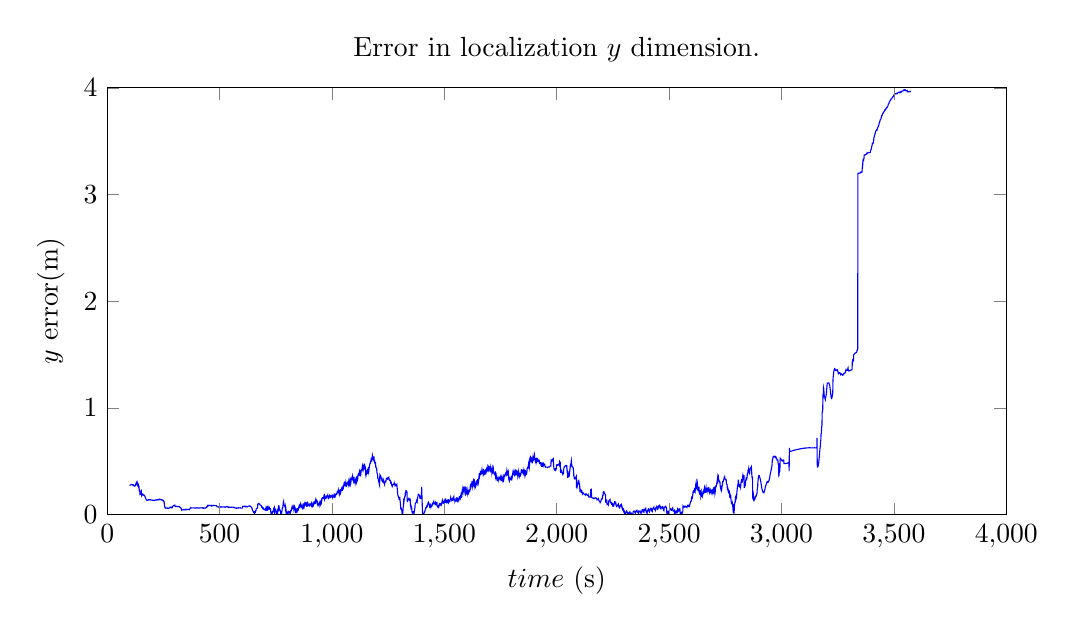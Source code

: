 % This file was created by matplotlib v0.1.0.
% Copyright (c) 2010--2014, Nico Schlömer <nico.schloemer@gmail.com>
% All rights reserved.
% 
% The lastest updates can be retrieved from
% 
% https://github.com/nschloe/matplotlib2tikz
% 
% where you can also submit bug reports and leavecomments.
% 
\begin{tikzpicture}

\begin{axis}[
title={Error in localization $y$ dimension.},
xlabel={$time$ (s)},
ylabel={$y$ error(m)},
xmin=0, xmax=4000,
ymin=0, ymax=4,
axis on top,
width=13cm,
height=7cm
]
\addplot [blue]
coordinates {
(100,0.278)
(101,0.276)
(102,0.278)
(103,0.278)
(104,0.276)
(105,0.277)
(106,0.278)
(107,0.281)
(108,0.281)
(109,0.28)
(110,0.28)
(111,0.279)
(112,0.279)
(113,0.279)
(114,0.279)
(115,0.273)
(116,0.273)
(117,0.275)
(118,0.27)
(119,0.271)
(120,0.269)
(121,0.269)
(122,0.266)
(123,0.267)
(124,0.268)
(125,0.27)
(126,0.28)
(127,0.283)
(128,0.291)
(129,0.295)
(130,0.299)
(131,0.302)
(132,0.306)
(133,0.285)
(134,0.288)
(135,0.292)
(136,0.275)
(137,0.279)
(138,0.282)
(139,0.283)
(140,0.254)
(141,0.255)
(142,0.257)
(143,0.217)
(144,0.216)
(145,0.218)
(146,0.19)
(147,0.192)
(148,0.195)
(149,0.2)
(150,0.203)
(151,0.209)
(152,0.215)
(153,0.18)
(154,0.185)
(155,0.19)
(156,0.19)
(157,0.185)
(158,0.185)
(159,0.188)
(160,0.181)
(161,0.183)
(162,0.184)
(163,0.184)
(164,0.182)
(165,0.181)
(166,0.177)
(167,0.174)
(168,0.17)
(169,0.164)
(170,0.16)
(171,0.153)
(172,0.148)
(173,0.143)
(174,0.14)
(175,0.136)
(176,0.136)
(177,0.135)
(178,0.134)
(179,0.133)
(180,0.134)
(181,0.136)
(182,0.135)
(183,0.138)
(184,0.137)
(185,0.138)
(186,0.139)
(187,0.139)
(188,0.139)
(189,0.14)
(190,0.139)
(191,0.139)
(192,0.14)
(193,0.139)
(194,0.138)
(195,0.138)
(196,0.136)
(197,0.136)
(198,0.135)
(199,0.135)
(200,0.134)
(201,0.135)
(202,0.134)
(203,0.134)
(204,0.133)
(205,0.132)
(206,0.133)
(207,0.132)
(208,0.132)
(209,0.132)
(210,0.131)
(211,0.133)
(212,0.133)
(213,0.136)
(214,0.136)
(215,0.136)
(216,0.135)
(217,0.135)
(218,0.136)
(219,0.135)
(220,0.135)
(221,0.135)
(222,0.139)
(223,0.139)
(224,0.14)
(225,0.137)
(226,0.137)
(227,0.137)
(228,0.137)
(229,0.142)
(230,0.142)
(231,0.142)
(232,0.143)
(233,0.143)
(234,0.139)
(235,0.14)
(236,0.14)
(237,0.141)
(238,0.141)
(239,0.141)
(240,0.139)
(241,0.139)
(242,0.136)
(243,0.136)
(244,0.138)
(245,0.137)
(246,0.135)
(247,0.133)
(248,0.13)
(249,0.129)
(250,0.13)
(251,0.121)
(252,0.12)
(253,0.121)
(254,0.106)
(255,0.079)
(256,0.077)
(257,0.065)
(258,0.062)
(259,0.061)
(260,0.062)
(261,0.06)
(262,0.061)
(263,0.06)
(264,0.061)
(265,0.061)
(266,0.061)
(267,0.059)
(268,0.06)
(269,0.058)
(270,0.057)
(271,0.056)
(272,0.056)
(273,0.059)
(274,0.06)
(275,0.061)
(276,0.061)
(277,0.062)
(278,0.063)
(279,0.064)
(280,0.069)
(281,0.066)
(282,0.066)
(283,0.067)
(284,0.067)
(285,0.066)
(286,0.068)
(287,0.067)
(288,0.061)
(289,0.062)
(290,0.072)
(291,0.077)
(292,0.078)
(293,0.08)
(294,0.082)
(295,0.084)
(296,0.086)
(297,0.086)
(298,0.086)
(299,0.087)
(300,0.087)
(301,0.088)
(302,0.075)
(303,0.074)
(304,0.075)
(305,0.075)
(306,0.074)
(307,0.074)
(308,0.077)
(309,0.076)
(310,0.077)
(311,0.077)
(312,0.075)
(313,0.076)
(314,0.076)
(315,0.074)
(316,0.075)
(317,0.075)
(318,0.074)
(319,0.074)
(320,0.074)
(321,0.073)
(322,0.073)
(323,0.069)
(324,0.068)
(325,0.066)
(326,0.066)
(327,0.062)
(328,0.061)
(329,0.058)
(330,0.053)
(331,0.043)
(332,0.045)
(333,0.044)
(334,0.044)
(335,0.043)
(336,0.044)
(337,0.044)
(338,0.045)
(339,0.045)
(340,0.044)
(341,0.044)
(342,0.044)
(343,0.045)
(344,0.045)
(345,0.045)
(346,0.045)
(347,0.048)
(348,0.047)
(349,0.047)
(350,0.046)
(351,0.048)
(352,0.046)
(353,0.047)
(354,0.046)
(355,0.046)
(356,0.047)
(357,0.047)
(358,0.047)
(359,0.047)
(360,0.048)
(361,0.048)
(362,0.048)
(363,0.049)
(364,0.049)
(365,0.047)
(366,0.049)
(367,0.05)
(368,0.052)
(369,0.057)
(370,0.061)
(371,0.062)
(372,0.064)
(373,0.063)
(374,0.063)
(375,0.062)
(376,0.061)
(377,0.062)
(378,0.062)
(379,0.063)
(380,0.063)
(381,0.063)
(382,0.063)
(383,0.063)
(384,0.063)
(385,0.063)
(386,0.063)
(387,0.063)
(388,0.063)
(389,0.062)
(390,0.062)
(391,0.059)
(392,0.06)
(393,0.061)
(394,0.061)
(395,0.061)
(396,0.061)
(397,0.063)
(398,0.063)
(399,0.063)
(400,0.064)
(401,0.062)
(402,0.061)
(403,0.062)
(404,0.061)
(405,0.06)
(406,0.061)
(407,0.061)
(408,0.06)
(409,0.061)
(410,0.061)
(411,0.061)
(412,0.061)
(413,0.062)
(414,0.062)
(415,0.062)
(416,0.062)
(417,0.063)
(418,0.064)
(419,0.063)
(420,0.063)
(421,0.063)
(422,0.063)
(423,0.063)
(424,0.062)
(425,0.063)
(426,0.059)
(427,0.058)
(428,0.058)
(429,0.061)
(430,0.062)
(431,0.061)
(432,0.061)
(433,0.06)
(434,0.06)
(435,0.06)
(436,0.059)
(437,0.06)
(438,0.06)
(439,0.061)
(440,0.066)
(441,0.069)
(442,0.067)
(443,0.069)
(444,0.073)
(445,0.072)
(446,0.082)
(447,0.086)
(448,0.087)
(449,0.086)
(450,0.083)
(451,0.085)
(452,0.085)
(453,0.085)
(454,0.086)
(455,0.086)
(456,0.087)
(457,0.084)
(458,0.084)
(459,0.084)
(460,0.084)
(461,0.081)
(462,0.081)
(463,0.081)
(464,0.08)
(465,0.086)
(466,0.085)
(467,0.085)
(468,0.082)
(469,0.082)
(470,0.082)
(471,0.085)
(472,0.086)
(473,0.085)
(474,0.085)
(475,0.084)
(476,0.084)
(477,0.084)
(478,0.085)
(479,0.084)
(480,0.084)
(481,0.084)
(482,0.084)
(483,0.084)
(484,0.084)
(485,0.084)
(486,0.084)
(487,0.079)
(488,0.077)
(489,0.073)
(490,0.072)
(491,0.072)
(492,0.072)
(493,0.072)
(494,0.073)
(495,0.072)
(496,0.07)
(497,0.07)
(498,0.067)
(499,0.067)
(500,0.068)
(501,0.068)
(502,0.069)
(503,0.071)
(504,0.072)
(505,0.071)
(506,0.071)
(507,0.072)
(508,0.07)
(509,0.071)
(510,0.07)
(511,0.071)
(512,0.071)
(513,0.071)
(514,0.072)
(515,0.072)
(516,0.072)
(517,0.072)
(518,0.072)
(519,0.071)
(520,0.072)
(521,0.071)
(522,0.071)
(523,0.069)
(524,0.069)
(525,0.068)
(526,0.07)
(527,0.07)
(528,0.07)
(529,0.074)
(530,0.073)
(531,0.074)
(532,0.074)
(533,0.074)
(534,0.074)
(535,0.074)
(536,0.071)
(537,0.071)
(538,0.07)
(539,0.068)
(540,0.066)
(541,0.066)
(542,0.07)
(543,0.068)
(544,0.069)
(545,0.069)
(546,0.069)
(547,0.069)
(548,0.069)
(549,0.067)
(550,0.067)
(551,0.067)
(552,0.067)
(553,0.069)
(554,0.068)
(555,0.068)
(556,0.068)
(557,0.07)
(558,0.07)
(559,0.07)
(560,0.07)
(561,0.07)
(562,0.07)
(563,0.065)
(564,0.065)
(565,0.065)
(566,0.066)
(567,0.064)
(568,0.062)
(569,0.062)
(570,0.063)
(571,0.063)
(572,0.059)
(573,0.059)
(574,0.059)
(575,0.058)
(576,0.062)
(577,0.062)
(578,0.062)
(579,0.061)
(580,0.061)
(581,0.06)
(582,0.06)
(583,0.062)
(584,0.061)
(585,0.061)
(586,0.063)
(587,0.062)
(588,0.062)
(589,0.062)
(590,0.062)
(591,0.062)
(592,0.063)
(593,0.061)
(594,0.061)
(595,0.06)
(596,0.06)
(597,0.06)
(598,0.06)
(599,0.06)
(600,0.06)
(601,0.06)
(602,0.063)
(603,0.076)
(604,0.078)
(605,0.078)
(606,0.078)
(607,0.079)
(608,0.079)
(609,0.079)
(610,0.079)
(611,0.079)
(612,0.079)
(613,0.075)
(614,0.076)
(615,0.073)
(616,0.076)
(617,0.074)
(618,0.074)
(619,0.075)
(620,0.075)
(621,0.075)
(622,0.072)
(623,0.074)
(624,0.073)
(625,0.073)
(626,0.075)
(627,0.077)
(628,0.078)
(629,0.079)
(630,0.079)
(631,0.081)
(632,0.081)
(633,0.08)
(634,0.079)
(635,0.081)
(636,0.08)
(637,0.078)
(638,0.076)
(639,0.075)
(640,0.072)
(641,0.07)
(642,0.067)
(643,0.061)
(644,0.058)
(645,0.053)
(646,0.043)
(647,0.038)
(648,0.035)
(649,0.031)
(650,0.028)
(651,0.022)
(652,0.019)
(653,0.016)
(654,0.013)
(655,0.01)
(656,0.023)
(657,0.021)
(658,0.018)
(659,0.018)
(660,0.033)
(661,0.033)
(662,0.035)
(663,0.055)
(664,0.057)
(665,0.058)
(666,0.058)
(667,0.058)
(668,0.06)
(669,0.061)
(670,0.097)
(671,0.099)
(672,0.099)
(673,0.1)
(674,0.103)
(675,0.101)
(676,0.101)
(677,0.097)
(678,0.097)
(679,0.097)
(680,0.09)
(681,0.089)
(682,0.088)
(683,0.087)
(684,0.086)
(685,0.084)
(686,0.082)
(687,0.071)
(688,0.068)
(689,0.071)
(690,0.071)
(691,0.065)
(692,0.056)
(693,0.054)
(694,0.057)
(695,0.059)
(696,0.052)
(697,0.051)
(698,0.046)
(699,0.043)
(700,0.043)
(701,0.049)
(702,0.049)
(703,0.045)
(704,0.05)
(705,0.042)
(706,0.042)
(707,0.063)
(708,0.058)
(709,0.05)
(710,0.057)
(711,0.041)
(712,0.039)
(713,0.042)
(714,0.073)
(715,0.076)
(716,0.066)
(717,0.059)
(718,0.055)
(719,0.059)
(720,0.07)
(721,0.07)
(722,0.058)
(723,0.049)
(724,0.048)
(725,0.052)
(726,0.053)
(727,0.042)
(728,0.021)
(729,0.014)
(730,0.005)
(731,0.018)
(732,0.014)
(733,0.003)
(734,0.008)
(735,0.018)
(736,0.027)
(737,0.025)
(738,0.024)
(739,0.026)
(740,0.037)
(741,0.057)
(742,0.058)
(743,0.065)
(744,0.069)
(745,0.027)
(746,0.039)
(747,0.05)
(748,0.051)
(749,0.05)
(750,0.043)
(751,0.034)
(752,0.013)
(753,0.009)
(754,0.012)
(755,0.008)
(756,0.013)
(757,0.024)
(758,0.018)
(759,0.043)
(760,0.04)
(761,0.038)
(762,0.076)
(763,0.082)
(764,0.081)
(765,0.072)
(766,0.047)
(767,0.043)
(768,0.041)
(769,0.035)
(770,0.038)
(771,0.032)
(772,0.004)
(773,0.004)
(774,0.004)
(775,0.005)
(776,0.014)
(777,0.023)
(778,0.037)
(779,0.06)
(780,0.059)
(781,0.065)
(782,0.079)
(783,0.098)
(784,0.112)
(785,0.121)
(786,0.092)
(787,0.089)
(788,0.083)
(789,0.081)
(790,0.076)
(791,0.08)
(792,0.086)
(793,0.037)
(794,0.036)
(795,0.026)
(796,0.038)
(797,0.019)
(798,0.02)
(799,0.02)
(800,0.01)
(801,0.013)
(802,0.012)
(803,0.009)
(804,0.027)
(805,0.029)
(806,0.016)
(807,0.02)
(808,0.024)
(809,0.025)
(810,0.024)
(811,0.025)
(812,0.026)
(813,0.005)
(814,0.007)
(815,0.018)
(816,0.035)
(817,0.038)
(818,0.037)
(819,0.036)
(820,0.046)
(821,0.059)
(822,0.069)
(823,0.075)
(824,0.063)
(825,0.061)
(826,0.057)
(827,0.059)
(828,0.063)
(829,0.074)
(830,0.079)
(831,0.046)
(832,0.055)
(833,0.063)
(834,0.072)
(835,0.065)
(836,0.064)
(837,0.06)
(838,0.02)
(839,0.022)
(840,0.027)
(841,0.048)
(842,0.051)
(843,0.052)
(844,0.022)
(845,0.024)
(846,0.038)
(847,0.049)
(848,0.045)
(849,0.047)
(850,0.044)
(851,0.052)
(852,0.063)
(853,0.077)
(854,0.082)
(855,0.076)
(856,0.072)
(857,0.085)
(858,0.091)
(859,0.098)
(860,0.079)
(861,0.079)
(862,0.075)
(863,0.069)
(864,0.072)
(865,0.083)
(866,0.089)
(867,0.069)
(868,0.067)
(869,0.06)
(870,0.065)
(871,0.071)
(872,0.08)
(873,0.06)
(874,0.063)
(875,0.06)
(876,0.06)
(877,0.088)
(878,0.103)
(879,0.108)
(880,0.086)
(881,0.087)
(882,0.094)
(883,0.098)
(884,0.111)
(885,0.112)
(886,0.11)
(887,0.078)
(888,0.079)
(889,0.083)
(890,0.099)
(891,0.106)
(892,0.111)
(893,0.105)
(894,0.085)
(895,0.088)
(896,0.094)
(897,0.095)
(898,0.092)
(899,0.088)
(900,0.084)
(901,0.089)
(902,0.092)
(903,0.101)
(904,0.099)
(905,0.093)
(906,0.095)
(907,0.089)
(908,0.1)
(909,0.106)
(910,0.086)
(911,0.083)
(912,0.073)
(913,0.077)
(914,0.085)
(915,0.094)
(916,0.102)
(917,0.088)
(918,0.084)
(919,0.092)
(920,0.099)
(921,0.109)
(922,0.116)
(923,0.119)
(924,0.105)
(925,0.104)
(926,0.11)
(927,0.133)
(928,0.142)
(929,0.13)
(930,0.117)
(931,0.124)
(932,0.127)
(933,0.131)
(934,0.126)
(935,0.124)
(936,0.118)
(937,0.09)
(938,0.094)
(939,0.099)
(940,0.095)
(941,0.099)
(942,0.1)
(943,0.088)
(944,0.102)
(945,0.112)
(946,0.117)
(947,0.102)
(948,0.1)
(949,0.094)
(950,0.109)
(951,0.114)
(952,0.127)
(953,0.134)
(954,0.122)
(955,0.136)
(956,0.145)
(957,0.153)
(958,0.159)
(959,0.159)
(960,0.151)
(961,0.151)
(962,0.152)
(963,0.16)
(964,0.175)
(965,0.182)
(966,0.184)
(967,0.145)
(968,0.152)
(969,0.164)
(970,0.152)
(971,0.152)
(972,0.15)
(973,0.149)
(974,0.152)
(975,0.159)
(976,0.175)
(977,0.175)
(978,0.173)
(979,0.172)
(980,0.174)
(981,0.18)
(982,0.156)
(983,0.156)
(984,0.154)
(985,0.151)
(986,0.156)
(987,0.164)
(988,0.173)
(989,0.166)
(990,0.165)
(991,0.172)
(992,0.166)
(993,0.173)
(994,0.175)
(995,0.174)
(996,0.167)
(997,0.17)
(998,0.173)
(999,0.173)
(1000,0.179)
(1001,0.177)
(1002,0.161)
(1003,0.168)
(1004,0.174)
(1005,0.18)
(1006,0.172)
(1007,0.173)
(1008,0.163)
(1009,0.161)
(1010,0.16)
(1011,0.173)
(1012,0.182)
(1013,0.172)
(1014,0.168)
(1015,0.179)
(1016,0.178)
(1017,0.19)
(1018,0.193)
(1019,0.195)
(1020,0.19)
(1021,0.189)
(1022,0.193)
(1023,0.205)
(1024,0.216)
(1025,0.217)
(1026,0.214)
(1027,0.222)
(1028,0.231)
(1029,0.216)
(1030,0.22)
(1031,0.222)
(1032,0.198)
(1033,0.185)
(1034,0.191)
(1035,0.204)
(1036,0.222)
(1037,0.231)
(1038,0.23)
(1039,0.21)
(1040,0.219)
(1041,0.232)
(1042,0.242)
(1043,0.234)
(1044,0.234)
(1045,0.228)
(1046,0.227)
(1047,0.235)
(1048,0.258)
(1049,0.263)
(1050,0.255)
(1051,0.251)
(1052,0.266)
(1053,0.276)
(1054,0.297)
(1055,0.301)
(1056,0.304)
(1057,0.302)
(1058,0.294)
(1059,0.265)
(1060,0.282)
(1061,0.295)
(1062,0.27)
(1063,0.264)
(1064,0.265)
(1065,0.281)
(1066,0.285)
(1067,0.296)
(1068,0.3)
(1069,0.302)
(1070,0.29)
(1071,0.285)
(1072,0.301)
(1073,0.296)
(1074,0.306)
(1075,0.317)
(1076,0.268)
(1077,0.273)
(1078,0.284)
(1079,0.302)
(1080,0.316)
(1081,0.324)
(1082,0.329)
(1083,0.288)
(1084,0.296)
(1085,0.317)
(1086,0.337)
(1087,0.339)
(1088,0.341)
(1089,0.348)
(1090,0.339)
(1091,0.352)
(1092,0.363)
(1093,0.351)
(1094,0.348)
(1095,0.338)
(1096,0.32)
(1097,0.332)
(1098,0.351)
(1099,0.314)
(1100,0.318)
(1101,0.306)
(1102,0.309)
(1103,0.298)
(1104,0.318)
(1105,0.325)
(1106,0.301)
(1107,0.304)
(1108,0.298)
(1109,0.328)
(1110,0.346)
(1111,0.357)
(1112,0.357)
(1113,0.319)
(1114,0.324)
(1115,0.343)
(1116,0.367)
(1117,0.378)
(1118,0.382)
(1119,0.385)
(1120,0.38)
(1121,0.388)
(1122,0.399)
(1123,0.38)
(1124,0.385)
(1125,0.395)
(1126,0.384)
(1127,0.357)
(1128,0.375)
(1129,0.391)
(1130,0.414)
(1131,0.415)
(1132,0.42)
(1133,0.42)
(1134,0.432)
(1135,0.456)
(1136,0.462)
(1137,0.415)
(1138,0.41)
(1139,0.422)
(1140,0.428)
(1141,0.446)
(1142,0.458)
(1143,0.464)
(1144,0.469)
(1145,0.464)
(1146,0.462)
(1147,0.416)
(1148,0.437)
(1149,0.439)
(1150,0.377)
(1151,0.365)
(1152,0.379)
(1153,0.378)
(1154,0.393)
(1155,0.406)
(1156,0.41)
(1157,0.39)
(1158,0.385)
(1159,0.386)
(1160,0.411)
(1161,0.427)
(1162,0.437)
(1163,0.435)
(1164,0.409)
(1165,0.424)
(1166,0.444)
(1167,0.454)
(1168,0.472)
(1169,0.476)
(1170,0.484)
(1171,0.482)
(1172,0.489)
(1173,0.506)
(1174,0.511)
(1175,0.526)
(1176,0.525)
(1177,0.496)
(1178,0.515)
(1179,0.536)
(1180,0.552)
(1181,0.539)
(1182,0.528)
(1183,0.526)
(1184,0.521)
(1185,0.515)
(1186,0.525)
(1187,0.544)
(1188,0.51)
(1189,0.493)
(1190,0.488)
(1191,0.494)
(1192,0.483)
(1193,0.487)
(1194,0.487)
(1195,0.444)
(1196,0.441)
(1197,0.438)
(1198,0.435)
(1199,0.427)
(1200,0.397)
(1201,0.387)
(1202,0.38)
(1203,0.371)
(1204,0.338)
(1205,0.336)
(1206,0.335)
(1207,0.319)
(1208,0.307)
(1209,0.303)
(1210,0.297)
(1211,0.28)
(1212,0.273)
(1213,0.373)
(1214,0.369)
(1215,0.368)
(1216,0.357)
(1217,0.35)
(1218,0.353)
(1219,0.348)
(1220,0.342)
(1221,0.325)
(1222,0.319)
(1223,0.316)
(1224,0.308)
(1225,0.307)
(1226,0.307)
(1227,0.305)
(1228,0.331)
(1229,0.325)
(1230,0.324)
(1231,0.297)
(1232,0.296)
(1233,0.294)
(1234,0.284)
(1235,0.294)
(1236,0.301)
(1237,0.303)
(1238,0.31)
(1239,0.309)
(1240,0.308)
(1241,0.328)
(1242,0.337)
(1243,0.338)
(1244,0.338)
(1245,0.341)
(1246,0.337)
(1247,0.333)
(1248,0.337)
(1249,0.341)
(1250,0.34)
(1251,0.348)
(1252,0.348)
(1253,0.35)
(1254,0.331)
(1255,0.325)
(1256,0.322)
(1257,0.322)
(1258,0.319)
(1259,0.315)
(1260,0.317)
(1261,0.296)
(1262,0.297)
(1263,0.294)
(1264,0.297)
(1265,0.282)
(1266,0.276)
(1267,0.27)
(1268,0.263)
(1269,0.269)
(1270,0.272)
(1271,0.282)
(1272,0.282)
(1273,0.284)
(1274,0.285)
(1275,0.284)
(1276,0.283)
(1277,0.294)
(1278,0.284)
(1279,0.28)
(1280,0.283)
(1281,0.271)
(1282,0.274)
(1283,0.276)
(1284,0.281)
(1285,0.282)
(1286,0.271)
(1287,0.268)
(1288,0.269)
(1289,0.274)
(1290,0.252)
(1291,0.235)
(1292,0.199)
(1293,0.186)
(1294,0.176)
(1295,0.169)
(1296,0.164)
(1297,0.161)
(1298,0.149)
(1299,0.143)
(1300,0.141)
(1301,0.142)
(1302,0.149)
(1303,0.131)
(1304,0.114)
(1305,0.089)
(1306,0.055)
(1307,0.051)
(1308,0.053)
(1309,0.056)
(1310,0.05)
(1311,0.033)
(1312,0.009)
(1313,0.002)
(1314,0.001)
(1315,0.017)
(1316,0.038)
(1317,0.07)
(1318,0.074)
(1319,0.143)
(1320,0.146)
(1321,0.134)
(1322,0.152)
(1323,0.161)
(1324,0.166)
(1325,0.172)
(1326,0.194)
(1327,0.189)
(1328,0.205)
(1329,0.225)
(1330,0.225)
(1331,0.221)
(1332,0.216)
(1333,0.214)
(1334,0.21)
(1335,0.125)
(1336,0.123)
(1337,0.127)
(1338,0.135)
(1339,0.136)
(1340,0.139)
(1341,0.148)
(1342,0.151)
(1343,0.144)
(1344,0.14)
(1345,0.145)
(1346,0.146)
(1347,0.146)
(1348,0.146)
(1349,0.081)
(1350,0.079)
(1351,0.082)
(1352,0.054)
(1353,0.056)
(1354,0.065)
(1355,0.058)
(1356,0.03)
(1357,0.019)
(1358,0.02)
(1359,0.022)
(1360,0.011)
(1361,0.006)
(1362,0.014)
(1363,0.02)
(1364,0.028)
(1365,0.027)
(1366,0.022)
(1367,0.035)
(1368,0.052)
(1369,0.061)
(1370,0.097)
(1371,0.102)
(1372,0.108)
(1373,0.109)
(1374,0.113)
(1375,0.116)
(1376,0.129)
(1377,0.134)
(1378,0.129)
(1379,0.122)
(1380,0.142)
(1381,0.157)
(1382,0.167)
(1383,0.173)
(1384,0.189)
(1385,0.187)
(1386,0.181)
(1387,0.18)
(1388,0.181)
(1389,0.182)
(1390,0.179)
(1391,0.158)
(1392,0.16)
(1393,0.157)
(1394,0.171)
(1395,0.171)
(1396,0.169)
(1397,0.167)
(1398,0.145)
(1399,0.258)
(1400,0.196)
(1401,0.138)
(1402,0.073)
(1403,0.018)
(1404,0.001)
(1405,0.001)
(1406,0.002)
(1407,0.001)
(1408,0.003)
(1409,0.011)
(1410,0.013)
(1411,0.018)
(1412,0.023)
(1413,0.03)
(1414,0.035)
(1415,0.042)
(1416,0.051)
(1417,0.06)
(1418,0.067)
(1419,0.067)
(1420,0.065)
(1421,0.068)
(1422,0.082)
(1423,0.088)
(1424,0.089)
(1425,0.084)
(1426,0.095)
(1427,0.105)
(1428,0.112)
(1429,0.116)
(1430,0.112)
(1431,0.102)
(1432,0.098)
(1433,0.097)
(1434,0.083)
(1435,0.089)
(1436,0.088)
(1437,0.072)
(1438,0.081)
(1439,0.089)
(1440,0.082)
(1441,0.088)
(1442,0.087)
(1443,0.083)
(1444,0.076)
(1445,0.081)
(1446,0.088)
(1447,0.1)
(1448,0.097)
(1449,0.096)
(1450,0.1)
(1451,0.11)
(1452,0.114)
(1453,0.121)
(1454,0.108)
(1455,0.106)
(1456,0.105)
(1457,0.106)
(1458,0.1)
(1459,0.105)
(1460,0.111)
(1461,0.099)
(1462,0.091)
(1463,0.091)
(1464,0.099)
(1465,0.111)
(1466,0.113)
(1467,0.113)
(1468,0.08)
(1469,0.077)
(1470,0.076)
(1471,0.071)
(1472,0.076)
(1473,0.08)
(1474,0.076)
(1475,0.071)
(1476,0.084)
(1477,0.09)
(1478,0.1)
(1479,0.105)
(1480,0.105)
(1481,0.103)
(1482,0.088)
(1483,0.09)
(1484,0.091)
(1485,0.096)
(1486,0.1)
(1487,0.093)
(1488,0.1)
(1489,0.113)
(1490,0.123)
(1491,0.132)
(1492,0.12)
(1493,0.12)
(1494,0.111)
(1495,0.107)
(1496,0.106)
(1497,0.114)
(1498,0.12)
(1499,0.112)
(1500,0.112)
(1501,0.118)
(1502,0.129)
(1503,0.141)
(1504,0.147)
(1505,0.147)
(1506,0.112)
(1507,0.111)
(1508,0.113)
(1509,0.12)
(1510,0.128)
(1511,0.13)
(1512,0.11)
(1513,0.111)
(1514,0.124)
(1515,0.134)
(1516,0.136)
(1517,0.136)
(1518,0.137)
(1519,0.114)
(1520,0.118)
(1521,0.119)
(1522,0.124)
(1523,0.13)
(1524,0.129)
(1525,0.126)
(1526,0.14)
(1527,0.149)
(1528,0.159)
(1529,0.146)
(1530,0.146)
(1531,0.142)
(1532,0.14)
(1533,0.133)
(1534,0.137)
(1535,0.143)
(1536,0.136)
(1537,0.133)
(1538,0.132)
(1539,0.139)
(1540,0.156)
(1541,0.162)
(1542,0.167)
(1543,0.143)
(1544,0.139)
(1545,0.138)
(1546,0.14)
(1547,0.124)
(1548,0.132)
(1549,0.13)
(1550,0.128)
(1551,0.127)
(1552,0.136)
(1553,0.151)
(1554,0.148)
(1555,0.154)
(1556,0.155)
(1557,0.132)
(1558,0.125)
(1559,0.129)
(1560,0.142)
(1561,0.15)
(1562,0.149)
(1563,0.136)
(1564,0.13)
(1565,0.141)
(1566,0.155)
(1567,0.175)
(1568,0.15)
(1569,0.15)
(1570,0.151)
(1571,0.147)
(1572,0.158)
(1573,0.179)
(1574,0.187)
(1575,0.17)
(1576,0.163)
(1577,0.162)
(1578,0.188)
(1579,0.207)
(1580,0.228)
(1581,0.21)
(1582,0.219)
(1583,0.217)
(1584,0.227)
(1585,0.232)
(1586,0.25)
(1587,0.246)
(1588,0.211)
(1589,0.222)
(1590,0.235)
(1591,0.252)
(1592,0.259)
(1593,0.258)
(1594,0.256)
(1595,0.197)
(1596,0.203)
(1597,0.216)
(1598,0.226)
(1599,0.208)
(1600,0.198)
(1601,0.2)
(1602,0.192)
(1603,0.21)
(1604,0.224)
(1605,0.199)
(1606,0.198)
(1607,0.195)
(1608,0.204)
(1609,0.213)
(1610,0.223)
(1611,0.22)
(1612,0.215)
(1613,0.217)
(1614,0.23)
(1615,0.249)
(1616,0.275)
(1617,0.284)
(1618,0.284)
(1619,0.261)
(1620,0.268)
(1621,0.278)
(1622,0.295)
(1623,0.291)
(1624,0.303)
(1625,0.3)
(1626,0.271)
(1627,0.286)
(1628,0.306)
(1629,0.314)
(1630,0.277)
(1631,0.274)
(1632,0.286)
(1633,0.255)
(1634,0.271)
(1635,0.294)
(1636,0.279)
(1637,0.249)
(1638,0.253)
(1639,0.26)
(1640,0.269)
(1641,0.285)
(1642,0.307)
(1643,0.31)
(1644,0.291)
(1645,0.286)
(1646,0.3)
(1647,0.315)
(1648,0.326)
(1649,0.328)
(1650,0.32)
(1651,0.295)
(1652,0.306)
(1653,0.324)
(1654,0.344)
(1655,0.382)
(1656,0.384)
(1657,0.385)
(1658,0.367)
(1659,0.377)
(1660,0.39)
(1661,0.411)
(1662,0.388)
(1663,0.387)
(1664,0.379)
(1665,0.38)
(1666,0.402)
(1667,0.416)
(1668,0.392)
(1669,0.394)
(1670,0.394)
(1671,0.398)
(1672,0.384)
(1673,0.405)
(1674,0.428)
(1675,0.382)
(1676,0.372)
(1677,0.372)
(1678,0.383)
(1679,0.387)
(1680,0.406)
(1681,0.41)
(1682,0.383)
(1683,0.383)
(1684,0.381)
(1685,0.387)
(1686,0.405)
(1687,0.421)
(1688,0.411)
(1689,0.402)
(1690,0.403)
(1691,0.414)
(1692,0.434)
(1693,0.435)
(1694,0.459)
(1695,0.456)
(1696,0.448)
(1697,0.423)
(1698,0.431)
(1699,0.438)
(1700,0.432)
(1701,0.437)
(1702,0.419)
(1703,0.408)
(1704,0.405)
(1705,0.416)
(1706,0.437)
(1707,0.421)
(1708,0.424)
(1709,0.425)
(1710,0.42)
(1711,0.399)
(1712,0.419)
(1713,0.432)
(1714,0.409)
(1715,0.4)
(1716,0.407)
(1717,0.412)
(1718,0.426)
(1719,0.405)
(1720,0.403)
(1721,0.381)
(1722,0.38)
(1723,0.382)
(1724,0.377)
(1725,0.39)
(1726,0.39)
(1727,0.393)
(1728,0.363)
(1729,0.377)
(1730,0.392)
(1731,0.357)
(1732,0.363)
(1733,0.361)
(1734,0.324)
(1735,0.322)
(1736,0.33)
(1737,0.342)
(1738,0.341)
(1739,0.334)
(1740,0.322)
(1741,0.333)
(1742,0.344)
(1743,0.35)
(1744,0.346)
(1745,0.346)
(1746,0.341)
(1747,0.334)
(1748,0.34)
(1749,0.35)
(1750,0.336)
(1751,0.338)
(1752,0.327)
(1753,0.331)
(1754,0.348)
(1755,0.355)
(1756,0.319)
(1757,0.319)
(1758,0.32)
(1759,0.316)
(1760,0.329)
(1761,0.34)
(1762,0.309)
(1763,0.311)
(1764,0.322)
(1765,0.334)
(1766,0.351)
(1767,0.366)
(1768,0.364)
(1769,0.36)
(1770,0.362)
(1771,0.373)
(1772,0.383)
(1773,0.389)
(1774,0.392)
(1775,0.379)
(1776,0.374)
(1777,0.39)
(1778,0.408)
(1779,0.392)
(1780,0.396)
(1781,0.399)
(1782,0.375)
(1783,0.377)
(1784,0.38)
(1785,0.39)
(1786,0.341)
(1787,0.33)
(1788,0.323)
(1789,0.315)
(1790,0.326)
(1791,0.337)
(1792,0.331)
(1793,0.335)
(1794,0.336)
(1795,0.335)
(1796,0.331)
(1797,0.346)
(1798,0.357)
(1799,0.355)
(1800,0.348)
(1801,0.338)
(1802,0.347)
(1803,0.37)
(1804,0.384)
(1805,0.396)
(1806,0.373)
(1807,0.375)
(1808,0.376)
(1809,0.383)
(1810,0.389)
(1811,0.403)
(1812,0.395)
(1813,0.364)
(1814,0.365)
(1815,0.379)
(1816,0.397)
(1817,0.413)
(1818,0.417)
(1819,0.414)
(1820,0.374)
(1821,0.375)
(1822,0.383)
(1823,0.388)
(1824,0.397)
(1825,0.388)
(1826,0.378)
(1827,0.356)
(1828,0.367)
(1829,0.392)
(1830,0.403)
(1831,0.379)
(1832,0.38)
(1833,0.38)
(1834,0.359)
(1835,0.367)
(1836,0.381)
(1837,0.378)
(1838,0.362)
(1839,0.364)
(1840,0.375)
(1841,0.389)
(1842,0.41)
(1843,0.419)
(1844,0.42)
(1845,0.398)
(1846,0.395)
(1847,0.398)
(1848,0.395)
(1849,0.408)
(1850,0.413)
(1851,0.409)
(1852,0.385)
(1853,0.391)
(1854,0.411)
(1855,0.399)
(1856,0.415)
(1857,0.412)
(1858,0.404)
(1859,0.361)
(1860,0.367)
(1861,0.378)
(1862,0.394)
(1863,0.386)
(1864,0.387)
(1865,0.379)
(1866,0.378)
(1867,0.398)
(1868,0.419)
(1869,0.434)
(1870,0.438)
(1871,0.442)
(1872,0.439)
(1873,0.449)
(1874,0.461)
(1875,0.485)
(1876,0.492)
(1877,0.454)
(1878,0.442)
(1879,0.471)
(1880,0.496)
(1881,0.527)
(1882,0.538)
(1883,0.541)
(1884,0.501)
(1885,0.498)
(1886,0.505)
(1887,0.522)
(1888,0.519)
(1889,0.525)
(1890,0.52)
(1891,0.479)
(1892,0.497)
(1893,0.523)
(1894,0.537)
(1895,0.518)
(1896,0.525)
(1897,0.525)
(1898,0.518)
(1899,0.529)
(1900,0.545)
(1901,0.557)
(1902,0.533)
(1903,0.524)
(1904,0.523)
(1905,0.504)
(1906,0.512)
(1907,0.522)
(1908,0.524)
(1909,0.489)
(1910,0.497)
(1911,0.493)
(1912,0.495)
(1913,0.519)
(1914,0.524)
(1915,0.525)
(1916,0.497)
(1917,0.497)
(1918,0.504)
(1919,0.508)
(1920,0.505)
(1921,0.508)
(1922,0.509)
(1923,0.481)
(1924,0.479)
(1925,0.482)
(1926,0.487)
(1927,0.487)
(1928,0.486)
(1929,0.483)
(1930,0.463)
(1931,0.464)
(1932,0.47)
(1933,0.453)
(1934,0.453)
(1935,0.463)
(1936,0.472)
(1937,0.464)
(1938,0.47)
(1939,0.474)
(1940,0.458)
(1941,0.465)
(1942,0.466)
(1943,0.473)
(1944,0.468)
(1945,0.468)
(1946,0.468)
(1947,0.469)
(1948,0.451)
(1949,0.451)
(1950,0.448)
(1951,0.444)
(1952,0.445)
(1953,0.445)
(1954,0.445)
(1955,0.445)
(1956,0.445)
(1957,0.445)
(1958,0.439)
(1959,0.44)
(1960,0.441)
(1961,0.445)
(1962,0.445)
(1963,0.446)
(1964,0.447)
(1965,0.447)
(1966,0.447)
(1967,0.446)
(1968,0.448)
(1969,0.449)
(1970,0.451)
(1971,0.453)
(1972,0.455)
(1973,0.455)
(1974,0.455)
(1975,0.512)
(1976,0.51)
(1977,0.511)
(1978,0.508)
(1979,0.504)
(1980,0.51)
(1981,0.515)
(1982,0.518)
(1983,0.516)
(1984,0.519)
(1985,0.522)
(1986,0.45)
(1987,0.448)
(1988,0.427)
(1989,0.424)
(1990,0.421)
(1991,0.417)
(1992,0.418)
(1993,0.422)
(1994,0.428)
(1995,0.43)
(1996,0.418)
(1997,0.422)
(1998,0.429)
(1999,0.466)
(2000,0.466)
(2001,0.464)
(2002,0.467)
(2003,0.467)
(2004,0.462)
(2005,0.461)
(2006,0.463)
(2007,0.471)
(2008,0.471)
(2009,0.468)
(2010,0.472)
(2011,0.474)
(2012,0.467)
(2013,0.498)
(2014,0.495)
(2015,0.49)
(2016,0.487)
(2017,0.396)
(2018,0.396)
(2019,0.402)
(2020,0.408)
(2021,0.397)
(2022,0.396)
(2023,0.401)
(2024,0.387)
(2025,0.384)
(2026,0.382)
(2027,0.376)
(2028,0.383)
(2029,0.383)
(2030,0.383)
(2031,0.426)
(2032,0.436)
(2033,0.443)
(2034,0.447)
(2035,0.446)
(2036,0.449)
(2037,0.454)
(2038,0.456)
(2039,0.457)
(2040,0.459)
(2041,0.461)
(2042,0.459)
(2043,0.453)
(2044,0.447)
(2045,0.463)
(2046,0.404)
(2047,0.408)
(2048,0.403)
(2049,0.349)
(2050,0.35)
(2051,0.36)
(2052,0.373)
(2053,0.359)
(2054,0.355)
(2055,0.355)
(2056,0.37)
(2057,0.39)
(2058,0.409)
(2059,0.425)
(2060,0.456)
(2061,0.463)
(2062,0.456)
(2063,0.462)
(2064,0.487)
(2065,0.505)
(2066,0.487)
(2067,0.461)
(2068,0.452)
(2069,0.446)
(2070,0.447)
(2071,0.444)
(2072,0.443)
(2073,0.443)
(2074,0.416)
(2075,0.408)
(2076,0.359)
(2077,0.358)
(2078,0.341)
(2079,0.343)
(2080,0.334)
(2081,0.335)
(2082,0.335)
(2083,0.341)
(2084,0.344)
(2085,0.344)
(2086,0.355)
(2087,0.359)
(2088,0.267)
(2089,0.272)
(2090,0.28)
(2091,0.262)
(2092,0.272)
(2093,0.277)
(2094,0.286)
(2095,0.304)
(2096,0.297)
(2097,0.295)
(2098,0.292)
(2099,0.306)
(2100,0.294)
(2101,0.29)
(2102,0.275)
(2103,0.226)
(2104,0.23)
(2105,0.229)
(2106,0.232)
(2107,0.227)
(2108,0.211)
(2109,0.211)
(2110,0.209)
(2111,0.222)
(2112,0.219)
(2113,0.21)
(2114,0.206)
(2115,0.197)
(2116,0.204)
(2117,0.204)
(2118,0.202)
(2119,0.2)
(2120,0.197)
(2121,0.192)
(2122,0.19)
(2123,0.189)
(2124,0.188)
(2125,0.187)
(2126,0.186)
(2127,0.186)
(2128,0.183)
(2129,0.194)
(2130,0.194)
(2131,0.193)
(2132,0.192)
(2133,0.191)
(2134,0.185)
(2135,0.184)
(2136,0.184)
(2137,0.18)
(2138,0.18)
(2139,0.178)
(2140,0.183)
(2141,0.172)
(2142,0.165)
(2143,0.164)
(2144,0.164)
(2145,0.164)
(2146,0.164)
(2147,0.163)
(2148,0.163)
(2149,0.163)
(2150,0.163)
(2151,0.229)
(2152,0.227)
(2153,0.225)
(2154,0.229)
(2155,0.163)
(2156,0.162)
(2157,0.157)
(2158,0.157)
(2159,0.155)
(2160,0.156)
(2161,0.156)
(2162,0.154)
(2163,0.153)
(2164,0.153)
(2165,0.153)
(2166,0.149)
(2167,0.15)
(2168,0.152)
(2169,0.154)
(2170,0.155)
(2171,0.156)
(2172,0.155)
(2173,0.157)
(2174,0.157)
(2175,0.152)
(2176,0.15)
(2177,0.15)
(2178,0.147)
(2179,0.137)
(2180,0.138)
(2181,0.144)
(2182,0.144)
(2183,0.146)
(2184,0.145)
(2185,0.149)
(2186,0.143)
(2187,0.137)
(2188,0.133)
(2189,0.127)
(2190,0.124)
(2191,0.122)
(2192,0.118)
(2193,0.112)
(2194,0.116)
(2195,0.122)
(2196,0.124)
(2197,0.131)
(2198,0.137)
(2199,0.146)
(2200,0.148)
(2201,0.146)
(2202,0.146)
(2203,0.149)
(2204,0.178)
(2205,0.178)
(2206,0.181)
(2207,0.207)
(2208,0.211)
(2209,0.214)
(2210,0.215)
(2211,0.201)
(2212,0.203)
(2213,0.198)
(2214,0.194)
(2215,0.19)
(2216,0.189)
(2217,0.183)
(2218,0.124)
(2219,0.127)
(2220,0.131)
(2221,0.117)
(2222,0.116)
(2223,0.121)
(2224,0.098)
(2225,0.101)
(2226,0.099)
(2227,0.095)
(2228,0.096)
(2229,0.096)
(2230,0.092)
(2231,0.124)
(2232,0.128)
(2233,0.131)
(2234,0.133)
(2235,0.135)
(2236,0.138)
(2237,0.141)
(2238,0.117)
(2239,0.114)
(2240,0.118)
(2241,0.117)
(2242,0.112)
(2243,0.112)
(2244,0.102)
(2245,0.106)
(2246,0.106)
(2247,0.105)
(2248,0.093)
(2249,0.1)
(2250,0.101)
(2251,0.083)
(2252,0.079)
(2253,0.078)
(2254,0.095)
(2255,0.096)
(2256,0.099)
(2257,0.104)
(2258,0.121)
(2259,0.121)
(2260,0.119)
(2261,0.112)
(2262,0.114)
(2263,0.114)
(2264,0.084)
(2265,0.083)
(2266,0.078)
(2267,0.075)
(2268,0.08)
(2269,0.082)
(2270,0.087)
(2271,0.089)
(2272,0.09)
(2273,0.093)
(2274,0.097)
(2275,0.08)
(2276,0.077)
(2277,0.071)
(2278,0.065)
(2279,0.064)
(2280,0.062)
(2281,0.08)
(2282,0.084)
(2283,0.083)
(2284,0.088)
(2285,0.087)
(2286,0.09)
(2287,0.094)
(2288,0.074)
(2289,0.073)
(2290,0.069)
(2291,0.072)
(2292,0.047)
(2293,0.043)
(2294,0.042)
(2295,0.045)
(2296,0.05)
(2297,0.052)
(2298,0.029)
(2299,0.031)
(2300,0.035)
(2301,0.034)
(2302,0.003)
(2303,0.002)
(2304,0.004)
(2305,0.01)
(2306,0.008)
(2307,0.011)
(2308,0.015)
(2309,0.028)
(2310,0.031)
(2311,0.034)
(2312,0.023)
(2313,0.023)
(2314,0.022)
(2315,0.018)
(2316,0.01)
(2317,0.009)
(2318,0.004)
(2319,0.007)
(2320,0.012)
(2321,0.016)
(2322,0.018)
(2323,0.018)
(2324,0.021)
(2325,0.024)
(2326,0.001)
(2327,0.001)
(2328,0.007)
(2329,0.007)
(2330,0.008)
(2331,0.013)
(2332,0.011)
(2333,0.001)
(2334,0.001)
(2335,0.001)
(2336,0.004)
(2337,0.006)
(2338,0.005)
(2339,0.006)
(2340,0.026)
(2341,0.029)
(2342,0.03)
(2343,0.032)
(2344,0.031)
(2345,0.032)
(2346,0.026)
(2347,0.022)
(2348,0.02)
(2349,0.016)
(2350,0.013)
(2351,0.027)
(2352,0.026)
(2353,0.027)
(2354,0.036)
(2355,0.035)
(2356,0.035)
(2357,0.038)
(2358,0.029)
(2359,0.025)
(2360,0.021)
(2361,0.018)
(2362,0.016)
(2363,0.015)
(2364,0.01)
(2365,0.029)
(2366,0.026)
(2367,0.028)
(2368,0.029)
(2369,0.031)
(2370,0.034)
(2371,0.032)
(2372,0.021)
(2373,0.015)
(2374,0.014)
(2375,0.012)
(2376,0.018)
(2377,0.016)
(2378,0.018)
(2379,0.041)
(2380,0.044)
(2381,0.043)
(2382,0.04)
(2383,0.044)
(2384,0.042)
(2385,0.038)
(2386,0.026)
(2387,0.022)
(2388,0.02)
(2389,0.041)
(2390,0.039)
(2391,0.039)
(2392,0.041)
(2393,0.053)
(2394,0.052)
(2395,0.053)
(2396,0.057)
(2397,0.034)
(2398,0.029)
(2399,0.025)
(2400,0.018)
(2401,0.013)
(2402,0.009)
(2403,0.036)
(2404,0.039)
(2405,0.039)
(2406,0.038)
(2407,0.049)
(2408,0.052)
(2409,0.046)
(2410,0.033)
(2411,0.029)
(2412,0.025)
(2413,0.035)
(2414,0.032)
(2415,0.034)
(2416,0.053)
(2417,0.055)
(2418,0.054)
(2419,0.059)
(2420,0.056)
(2421,0.052)
(2422,0.048)
(2423,0.033)
(2424,0.029)
(2425,0.027)
(2426,0.052)
(2427,0.052)
(2428,0.055)
(2429,0.057)
(2430,0.062)
(2431,0.065)
(2432,0.069)
(2433,0.054)
(2434,0.049)
(2435,0.049)
(2436,0.046)
(2437,0.047)
(2438,0.043)
(2439,0.039)
(2440,0.061)
(2441,0.063)
(2442,0.064)
(2443,0.064)
(2444,0.07)
(2445,0.077)
(2446,0.074)
(2447,0.054)
(2448,0.05)
(2449,0.048)
(2450,0.065)
(2451,0.063)
(2452,0.061)
(2453,0.063)
(2454,0.082)
(2455,0.083)
(2456,0.083)
(2457,0.082)
(2458,0.086)
(2459,0.08)
(2460,0.064)
(2461,0.059)
(2462,0.054)
(2463,0.053)
(2464,0.065)
(2465,0.062)
(2466,0.064)
(2467,0.063)
(2468,0.069)
(2469,0.069)
(2470,0.072)
(2471,0.066)
(2472,0.063)
(2473,0.056)
(2474,0.052)
(2475,0.042)
(2476,0.042)
(2477,0.038)
(2478,0.068)
(2479,0.067)
(2480,0.07)
(2481,0.071)
(2482,0.073)
(2483,0.072)
(2484,0.07)
(2485,0.075)
(2486,0.071)
(2487,0.067)
(2488,0.065)
(2489,0.031)
(2490,0.012)
(2491,0.007)
(2492,0.025)
(2493,0.026)
(2494,0.029)
(2495,0.027)
(2496,0.004)
(2497,0.005)
(2498,0.01)
(2499,0.015)
(2500,0.037)
(2501,0.042)
(2502,0.045)
(2503,0.056)
(2504,0.057)
(2505,0.054)
(2506,0.052)
(2507,0.048)
(2508,0.042)
(2509,0.041)
(2510,0.04)
(2511,0.045)
(2512,0.051)
(2513,0.057)
(2514,0.058)
(2515,0.06)
(2516,0.063)
(2517,0.035)
(2518,0.033)
(2519,0.035)
(2520,0.036)
(2521,0.036)
(2522,0.038)
(2523,0.04)
(2524,0.007)
(2525,0.013)
(2526,0.016)
(2527,0.017)
(2528,0.018)
(2529,0.027)
(2530,0.031)
(2531,0.015)
(2532,0.018)
(2533,0.025)
(2534,0.028)
(2535,0.031)
(2536,0.032)
(2537,0.027)
(2538,0.048)
(2539,0.042)
(2540,0.041)
(2541,0.036)
(2542,0.042)
(2543,0.038)
(2544,0.041)
(2545,0.051)
(2546,0.05)
(2547,0.05)
(2548,0.052)
(2549,0.007)
(2550,0.0)
(2551,0.005)
(2552,0.009)
(2553,0.013)
(2554,0.017)
(2555,0.003)
(2556,0.005)
(2557,0.007)
(2558,0.013)
(2559,0.016)
(2560,0.023)
(2561,0.025)
(2562,0.081)
(2563,0.077)
(2564,0.077)
(2565,0.076)
(2566,0.07)
(2567,0.069)
(2568,0.073)
(2569,0.078)
(2570,0.078)
(2571,0.073)
(2572,0.075)
(2573,0.077)
(2574,0.073)
(2575,0.07)
(2576,0.07)
(2577,0.072)
(2578,0.068)
(2579,0.066)
(2580,0.073)
(2581,0.078)
(2582,0.08)
(2583,0.086)
(2584,0.084)
(2585,0.082)
(2586,0.076)
(2587,0.077)
(2588,0.086)
(2589,0.089)
(2590,0.09)
(2591,0.083)
(2592,0.092)
(2593,0.1)
(2594,0.111)
(2595,0.122)
(2596,0.122)
(2597,0.123)
(2598,0.124)
(2599,0.133)
(2600,0.164)
(2601,0.164)
(2602,0.16)
(2603,0.151)
(2604,0.154)
(2605,0.18)
(2606,0.202)
(2607,0.219)
(2608,0.222)
(2609,0.223)
(2610,0.206)
(2611,0.207)
(2612,0.227)
(2613,0.241)
(2614,0.24)
(2615,0.231)
(2616,0.222)
(2617,0.244)
(2618,0.271)
(2619,0.289)
(2620,0.299)
(2621,0.247)
(2622,0.245)
(2623,0.242)
(2624,0.256)
(2625,0.279)
(2626,0.29)
(2627,0.232)
(2628,0.228)
(2629,0.234)
(2630,0.253)
(2631,0.253)
(2632,0.256)
(2633,0.256)
(2634,0.206)
(2635,0.193)
(2636,0.196)
(2637,0.21)
(2638,0.224)
(2639,0.223)
(2640,0.215)
(2641,0.176)
(2642,0.189)
(2643,0.203)
(2644,0.173)
(2645,0.175)
(2646,0.176)
(2647,0.174)
(2648,0.169)
(2649,0.181)
(2650,0.206)
(2651,0.215)
(2652,0.214)
(2653,0.208)
(2654,0.222)
(2655,0.235)
(2656,0.237)
(2657,0.247)
(2658,0.212)
(2659,0.215)
(2660,0.207)
(2661,0.208)
(2662,0.228)
(2663,0.248)
(2664,0.256)
(2665,0.219)
(2666,0.215)
(2667,0.222)
(2668,0.231)
(2669,0.229)
(2670,0.236)
(2671,0.247)
(2672,0.248)
(2673,0.217)
(2674,0.223)
(2675,0.229)
(2676,0.242)
(2677,0.246)
(2678,0.238)
(2679,0.233)
(2680,0.208)
(2681,0.214)
(2682,0.224)
(2683,0.23)
(2684,0.215)
(2685,0.212)
(2686,0.208)
(2687,0.2)
(2688,0.208)
(2689,0.229)
(2690,0.23)
(2691,0.221)
(2692,0.224)
(2693,0.211)
(2694,0.226)
(2695,0.232)
(2696,0.237)
(2697,0.213)
(2698,0.205)
(2699,0.211)
(2700,0.257)
(2701,0.24)
(2702,0.255)
(2703,0.253)
(2704,0.201)
(2705,0.214)
(2706,0.241)
(2707,0.256)
(2708,0.269)
(2709,0.272)
(2710,0.268)
(2711,0.275)
(2712,0.291)
(2713,0.299)
(2714,0.323)
(2715,0.335)
(2716,0.349)
(2717,0.33)
(2718,0.351)
(2719,0.357)
(2720,0.327)
(2721,0.326)
(2722,0.319)
(2723,0.309)
(2724,0.31)
(2725,0.31)
(2726,0.307)
(2727,0.27)
(2728,0.259)
(2729,0.247)
(2730,0.239)
(2731,0.254)
(2732,0.261)
(2733,0.258)
(2734,0.241)
(2735,0.258)
(2736,0.272)
(2737,0.275)
(2738,0.309)
(2739,0.311)
(2740,0.309)
(2741,0.313)
(2742,0.317)
(2743,0.325)
(2744,0.336)
(2745,0.348)
(2746,0.346)
(2747,0.352)
(2748,0.338)
(2749,0.335)
(2750,0.332)
(2751,0.328)
(2752,0.327)
(2753,0.325)
(2754,0.325)
(2755,0.286)
(2756,0.285)
(2757,0.284)
(2758,0.283)
(2759,0.244)
(2760,0.248)
(2761,0.249)
(2762,0.242)
(2763,0.219)
(2764,0.208)
(2765,0.204)
(2766,0.207)
(2767,0.222)
(2768,0.22)
(2769,0.202)
(2770,0.16)
(2771,0.159)
(2772,0.17)
(2773,0.18)
(2774,0.175)
(2775,0.146)
(2776,0.125)
(2777,0.113)
(2778,0.102)
(2779,0.103)
(2780,0.102)
(2781,0.11)
(2782,0.099)
(2783,0.082)
(2784,0.053)
(2785,0.063)
(2786,0.072)
(2787,0.057)
(2788,0.005)
(2789,0.025)
(2790,0.045)
(2791,0.096)
(2792,0.101)
(2793,0.113)
(2794,0.12)
(2795,0.162)
(2796,0.167)
(2797,0.141)
(2798,0.149)
(2799,0.153)
(2800,0.168)
(2801,0.195)
(2802,0.218)
(2803,0.241)
(2804,0.259)
(2805,0.271)
(2806,0.281)
(2807,0.301)
(2808,0.327)
(2809,0.303)
(2810,0.279)
(2811,0.265)
(2812,0.26)
(2813,0.263)
(2814,0.275)
(2815,0.282)
(2816,0.282)
(2817,0.266)
(2818,0.256)
(2819,0.277)
(2820,0.303)
(2821,0.309)
(2822,0.32)
(2823,0.33)
(2824,0.33)
(2825,0.314)
(2826,0.3)
(2827,0.353)
(2828,0.366)
(2829,0.35)
(2830,0.345)
(2831,0.347)
(2832,0.355)
(2833,0.37)
(2834,0.249)
(2835,0.263)
(2836,0.276)
(2837,0.274)
(2838,0.269)
(2839,0.269)
(2840,0.31)
(2841,0.321)
(2842,0.332)
(2843,0.324)
(2844,0.327)
(2845,0.338)
(2846,0.338)
(2847,0.353)
(2848,0.382)
(2849,0.381)
(2850,0.392)
(2851,0.413)
(2852,0.414)
(2853,0.418)
(2854,0.43)
(2855,0.411)
(2856,0.402)
(2857,0.391)
(2858,0.386)
(2859,0.402)
(2860,0.417)
(2861,0.428)
(2862,0.433)
(2863,0.438)
(2864,0.435)
(2865,0.438)
(2866,0.444)
(2867,0.417)
(2868,0.37)
(2869,0.347)
(2870,0.341)
(2871,0.355)
(2872,0.192)
(2873,0.203)
(2874,0.206)
(2875,0.139)
(2876,0.134)
(2877,0.139)
(2878,0.15)
(2879,0.137)
(2880,0.141)
(2881,0.147)
(2882,0.147)
(2883,0.155)
(2884,0.162)
(2885,0.169)
(2886,0.168)
(2887,0.169)
(2888,0.185)
(2889,0.187)
(2890,0.192)
(2891,0.199)
(2892,0.235)
(2893,0.247)
(2894,0.263)
(2895,0.31)
(2896,0.322)
(2897,0.348)
(2898,0.358)
(2899,0.365)
(2900,0.366)
(2901,0.365)
(2902,0.358)
(2903,0.348)
(2904,0.344)
(2905,0.338)
(2906,0.329)
(2907,0.319)
(2908,0.305)
(2909,0.292)
(2910,0.282)
(2911,0.264)
(2912,0.251)
(2913,0.239)
(2914,0.234)
(2915,0.227)
(2916,0.219)
(2917,0.215)
(2918,0.209)
(2919,0.205)
(2920,0.204)
(2921,0.203)
(2922,0.203)
(2923,0.214)
(2924,0.22)
(2925,0.228)
(2926,0.233)
(2927,0.245)
(2928,0.261)
(2929,0.268)
(2930,0.271)
(2931,0.276)
(2932,0.282)
(2933,0.29)
(2934,0.298)
(2935,0.299)
(2936,0.306)
(2937,0.31)
(2938,0.309)
(2939,0.304)
(2940,0.302)
(2941,0.306)
(2942,0.309)
(2943,0.313)
(2944,0.316)
(2945,0.325)
(2946,0.332)
(2947,0.342)
(2948,0.354)
(2949,0.369)
(2950,0.382)
(2951,0.39)
(2952,0.398)
(2953,0.41)
(2954,0.417)
(2955,0.433)
(2956,0.44)
(2957,0.449)
(2958,0.468)
(2959,0.504)
(2960,0.515)
(2961,0.523)
(2962,0.533)
(2963,0.542)
(2964,0.541)
(2965,0.544)
(2966,0.546)
(2967,0.548)
(2968,0.548)
(2969,0.545)
(2970,0.541)
(2971,0.538)
(2972,0.535)
(2973,0.539)
(2974,0.543)
(2975,0.541)
(2976,0.534)
(2977,0.53)
(2978,0.526)
(2979,0.521)
(2980,0.511)
(2981,0.511)
(2982,0.511)
(2983,0.511)
(2984,0.511)
(2985,0.474)
(2986,0.474)
(2987,0.474)
(2988,0.364)
(2989,0.368)
(2990,0.395)
(2991,0.403)
(2992,0.438)
(2993,0.432)
(2994,0.529)
(2995,0.528)
(2996,0.524)
(2997,0.521)
(2998,0.516)
(2999,0.512)
(3000,0.509)
(3001,0.506)
(3002,0.503)
(3003,0.502)
(3004,0.502)
(3005,0.502)
(3006,0.51)
(3007,0.51)
(3008,0.511)
(3009,0.511)
(3010,0.507)
(3011,0.477)
(3012,0.477)
(3013,0.477)
(3014,0.478)
(3015,0.478)
(3016,0.478)
(3017,0.478)
(3018,0.478)
(3019,0.479)
(3020,0.479)
(3021,0.479)
(3022,0.48)
(3023,0.48)
(3024,0.48)
(3025,0.481)
(3026,0.481)
(3027,0.482)
(3028,0.483)
(3029,0.484)
(3030,0.484)
(3031,0.486)
(3032,0.487)
(3033,0.491)
(3034,0.406)
(3035,0.625)
(3036,0.59)
(3037,0.59)
(3038,0.591)
(3039,0.592)
(3040,0.592)
(3041,0.593)
(3042,0.593)
(3043,0.594)
(3044,0.595)
(3045,0.595)
(3046,0.596)
(3047,0.597)
(3048,0.597)
(3049,0.598)
(3050,0.598)
(3051,0.599)
(3052,0.6)
(3053,0.601)
(3054,0.601)
(3055,0.602)
(3056,0.602)
(3057,0.603)
(3058,0.603)
(3059,0.604)
(3060,0.604)
(3061,0.605)
(3062,0.605)
(3063,0.606)
(3064,0.606)
(3065,0.607)
(3066,0.608)
(3067,0.608)
(3068,0.608)
(3069,0.609)
(3070,0.61)
(3071,0.61)
(3072,0.611)
(3073,0.611)
(3074,0.612)
(3075,0.612)
(3076,0.612)
(3077,0.613)
(3078,0.613)
(3079,0.614)
(3080,0.614)
(3081,0.614)
(3082,0.615)
(3083,0.616)
(3084,0.616)
(3085,0.617)
(3086,0.617)
(3087,0.618)
(3088,0.618)
(3089,0.618)
(3090,0.619)
(3091,0.619)
(3092,0.619)
(3093,0.62)
(3094,0.62)
(3095,0.62)
(3096,0.62)
(3097,0.621)
(3098,0.621)
(3099,0.621)
(3100,0.622)
(3101,0.622)
(3102,0.623)
(3103,0.622)
(3104,0.623)
(3105,0.623)
(3106,0.623)
(3107,0.623)
(3108,0.624)
(3109,0.624)
(3110,0.624)
(3111,0.624)
(3112,0.624)
(3113,0.625)
(3114,0.625)
(3115,0.625)
(3116,0.625)
(3117,0.625)
(3118,0.625)
(3119,0.625)
(3120,0.625)
(3121,0.626)
(3122,0.625)
(3123,0.625)
(3124,0.626)
(3125,0.626)
(3126,0.626)
(3127,0.626)
(3128,0.626)
(3129,0.626)
(3130,0.625)
(3131,0.625)
(3132,0.625)
(3133,0.625)
(3134,0.625)
(3135,0.625)
(3136,0.625)
(3137,0.625)
(3138,0.625)
(3139,0.625)
(3140,0.625)
(3141,0.625)
(3142,0.625)
(3143,0.625)
(3144,0.625)
(3145,0.625)
(3146,0.626)
(3147,0.626)
(3148,0.625)
(3149,0.625)
(3150,0.625)
(3151,0.625)
(3152,0.625)
(3153,0.625)
(3154,0.625)
(3155,0.626)
(3156,0.627)
(3157,0.625)
(3158,0.718)
(3159,0.468)
(3160,0.447)
(3161,0.445)
(3162,0.448)
(3163,0.456)
(3164,0.466)
(3165,0.478)
(3166,0.498)
(3167,0.515)
(3168,0.54)
(3169,0.56)
(3170,0.59)
(3171,0.615)
(3172,0.628)
(3173,0.653)
(3174,0.685)
(3175,0.704)
(3176,0.754)
(3177,0.761)
(3178,0.794)
(3179,0.826)
(3180,0.839)
(3181,0.961)
(3182,0.961)
(3183,0.961)
(3184,1.057)
(3185,1.136)
(3186,1.098)
(3187,1.19)
(3188,1.18)
(3189,1.147)
(3190,1.119)
(3191,1.108)
(3192,1.102)
(3193,1.096)
(3194,1.084)
(3195,1.078)
(3196,1.103)
(3197,1.103)
(3198,1.11)
(3199,1.122)
(3200,1.143)
(3201,1.176)
(3202,1.196)
(3203,1.222)
(3204,1.231)
(3205,1.231)
(3206,1.231)
(3207,1.232)
(3208,1.234)
(3209,1.233)
(3210,1.233)
(3211,1.233)
(3212,1.224)
(3213,1.216)
(3214,1.212)
(3215,1.205)
(3216,1.184)
(3217,1.167)
(3218,1.149)
(3219,1.132)
(3220,1.11)
(3221,1.1)
(3222,1.089)
(3223,1.087)
(3224,1.095)
(3225,1.102)
(3226,1.116)
(3227,1.126)
(3228,1.143)
(3229,1.262)
(3230,1.287)
(3231,1.306)
(3232,1.329)
(3233,1.343)
(3234,1.354)
(3235,1.361)
(3236,1.364)
(3237,1.368)
(3238,1.366)
(3239,1.359)
(3240,1.353)
(3241,1.354)
(3242,1.354)
(3243,1.351)
(3244,1.353)
(3245,1.355)
(3246,1.356)
(3247,1.359)
(3248,1.358)
(3249,1.354)
(3250,1.347)
(3251,1.34)
(3252,1.328)
(3253,1.32)
(3254,1.322)
(3255,1.324)
(3256,1.328)
(3257,1.33)
(3258,1.33)
(3259,1.33)
(3260,1.33)
(3261,1.323)
(3262,1.316)
(3263,1.312)
(3264,1.316)
(3265,1.316)
(3266,1.315)
(3267,1.318)
(3268,1.316)
(3269,1.314)
(3270,1.312)
(3271,1.307)
(3272,1.306)
(3273,1.305)
(3274,1.307)
(3275,1.312)
(3276,1.318)
(3277,1.321)
(3278,1.323)
(3279,1.324)
(3280,1.324)
(3281,1.323)
(3282,1.324)
(3283,1.328)
(3284,1.336)
(3285,1.345)
(3286,1.353)
(3287,1.359)
(3288,1.355)
(3289,1.352)
(3290,1.35)
(3291,1.351)
(3292,1.353)
(3293,1.353)
(3294,1.354)
(3295,1.369)
(3296,1.375)
(3297,1.354)
(3298,1.349)
(3299,1.351)
(3300,1.347)
(3301,1.348)
(3302,1.349)
(3303,1.348)
(3304,1.35)
(3305,1.35)
(3306,1.35)
(3307,1.35)
(3308,1.351)
(3309,1.354)
(3310,1.355)
(3311,1.356)
(3312,1.356)
(3313,1.357)
(3314,1.362)
(3315,1.429)
(3316,1.428)
(3317,1.452)
(3318,1.453)
(3319,1.449)
(3320,1.435)
(3321,1.498)
(3322,1.5)
(3323,1.503)
(3324,1.506)
(3325,1.507)
(3326,1.51)
(3327,1.511)
(3328,1.512)
(3329,1.514)
(3330,1.516)
(3331,1.517)
(3332,1.518)
(3333,1.519)
(3334,1.524)
(3335,1.525)
(3336,1.542)
(3337,1.542)
(3338,1.542)
(3339,1.549)
(3340,3.199)
(3341,3.2)
(3342,3.2)
(3343,3.199)
(3344,3.2)
(3345,3.2)
(3346,3.2)
(3347,3.201)
(3348,3.201)
(3349,3.202)
(3350,3.202)
(3351,3.208)
(3352,3.208)
(3353,3.21)
(3354,3.209)
(3355,3.209)
(3356,3.209)
(3357,3.21)
(3358,3.21)
(3359,3.241)
(3360,3.265)
(3361,3.263)
(3362,3.32)
(3363,3.318)
(3364,3.315)
(3365,3.315)
(3366,3.336)
(3367,3.34)
(3368,3.371)
(3369,3.371)
(3370,3.37)
(3371,3.37)
(3372,3.373)
(3373,3.375)
(3374,3.375)
(3375,3.374)
(3376,3.376)
(3377,3.376)
(3378,3.38)
(3379,3.379)
(3380,3.38)
(3381,3.392)
(3382,3.389)
(3383,3.389)
(3384,3.39)
(3385,3.39)
(3386,3.391)
(3387,3.391)
(3388,3.392)
(3389,3.392)
(3390,3.392)
(3391,3.393)
(3392,3.393)
(3393,3.393)
(3394,3.394)
(3395,3.397)
(3396,3.412)
(3397,3.415)
(3398,3.421)
(3399,3.423)
(3400,3.43)
(3401,3.443)
(3402,3.458)
(3403,3.46)
(3404,3.477)
(3405,3.475)
(3406,3.477)
(3407,3.479)
(3408,3.481)
(3409,3.502)
(3410,3.507)
(3411,3.529)
(3412,3.537)
(3413,3.545)
(3414,3.555)
(3415,3.561)
(3416,3.571)
(3417,3.578)
(3418,3.586)
(3419,3.591)
(3420,3.597)
(3421,3.6)
(3422,3.603)
(3423,3.606)
(3424,3.604)
(3425,3.603)
(3426,3.614)
(3427,3.621)
(3428,3.627)
(3429,3.63)
(3430,3.634)
(3431,3.644)
(3432,3.647)
(3433,3.654)
(3434,3.658)
(3435,3.674)
(3436,3.676)
(3437,3.686)
(3438,3.686)
(3439,3.698)
(3440,3.702)
(3441,3.704)
(3442,3.708)
(3443,3.712)
(3444,3.727)
(3445,3.732)
(3446,3.739)
(3447,3.74)
(3448,3.743)
(3449,3.749)
(3450,3.755)
(3451,3.761)
(3452,3.766)
(3453,3.765)
(3454,3.77)
(3455,3.773)
(3456,3.777)
(3457,3.779)
(3458,3.785)
(3459,3.79)
(3460,3.787)
(3461,3.79)
(3462,3.797)
(3463,3.8)
(3464,3.803)
(3465,3.803)
(3466,3.811)
(3467,3.814)
(3468,3.813)
(3469,3.815)
(3470,3.816)
(3471,3.825)
(3472,3.828)
(3473,3.83)
(3474,3.832)
(3475,3.848)
(3476,3.849)
(3477,3.852)
(3478,3.853)
(3479,3.865)
(3480,3.869)
(3481,3.872)
(3482,3.877)
(3483,3.879)
(3484,3.882)
(3485,3.884)
(3486,3.888)
(3487,3.891)
(3488,3.895)
(3489,3.897)
(3490,3.899)
(3491,3.9)
(3492,3.907)
(3493,3.909)
(3494,3.912)
(3495,3.915)
(3496,3.917)
(3497,3.918)
(3498,3.92)
(3499,3.927)
(3500,3.934)
(3501,3.936)
(3502,3.939)
(3503,3.941)
(3504,3.943)
(3505,3.944)
(3506,3.945)
(3507,3.946)
(3508,3.944)
(3509,3.945)
(3510,3.946)
(3511,3.947)
(3512,3.946)
(3513,3.948)
(3514,3.945)
(3515,3.945)
(3516,3.951)
(3517,3.953)
(3518,3.955)
(3519,3.956)
(3520,3.957)
(3521,3.957)
(3522,3.957)
(3523,3.959)
(3524,3.958)
(3525,3.955)
(3526,3.956)
(3527,3.956)
(3528,3.961)
(3529,3.958)
(3530,3.959)
(3531,3.958)
(3532,3.962)
(3533,3.965)
(3534,3.964)
(3535,3.969)
(3536,3.969)
(3537,3.97)
(3538,3.97)
(3539,3.97)
(3540,3.972)
(3541,3.972)
(3542,3.977)
(3543,3.979)
(3544,3.98)
(3545,3.982)
(3546,3.977)
(3547,3.977)
(3548,3.977)
(3549,3.982)
(3550,3.983)
(3551,3.978)
(3552,3.975)
(3553,3.973)
(3554,3.973)
(3555,3.973)
(3556,3.972)
(3557,3.974)
(3558,3.974)
(3559,3.975)
(3560,3.964)
(3561,3.964)
(3562,3.964)
(3563,3.963)
(3564,3.962)
(3565,3.962)
(3566,3.965)
(3567,3.966)
(3568,3.966)
(3569,3.966)
(3570,3.965)
(3571,3.964)
(3572,3.966)
(3573,3.965)
(3574,3.966)
(3575,3.966)

};
\path [draw=black, fill opacity=0] (axis cs:13.0,4)--(axis cs:13.0,4);

\path [draw=black, fill opacity=0] (axis cs:4000,13)--(axis cs:4000,13);

\path [draw=black, fill opacity=0] (axis cs:13.0,0)--(axis cs:13.0,0);

\path [draw=black, fill opacity=0] (axis cs:1.137e-13,13)--(axis cs:1.137e-13,13);

\end{axis}

\end{tikzpicture}